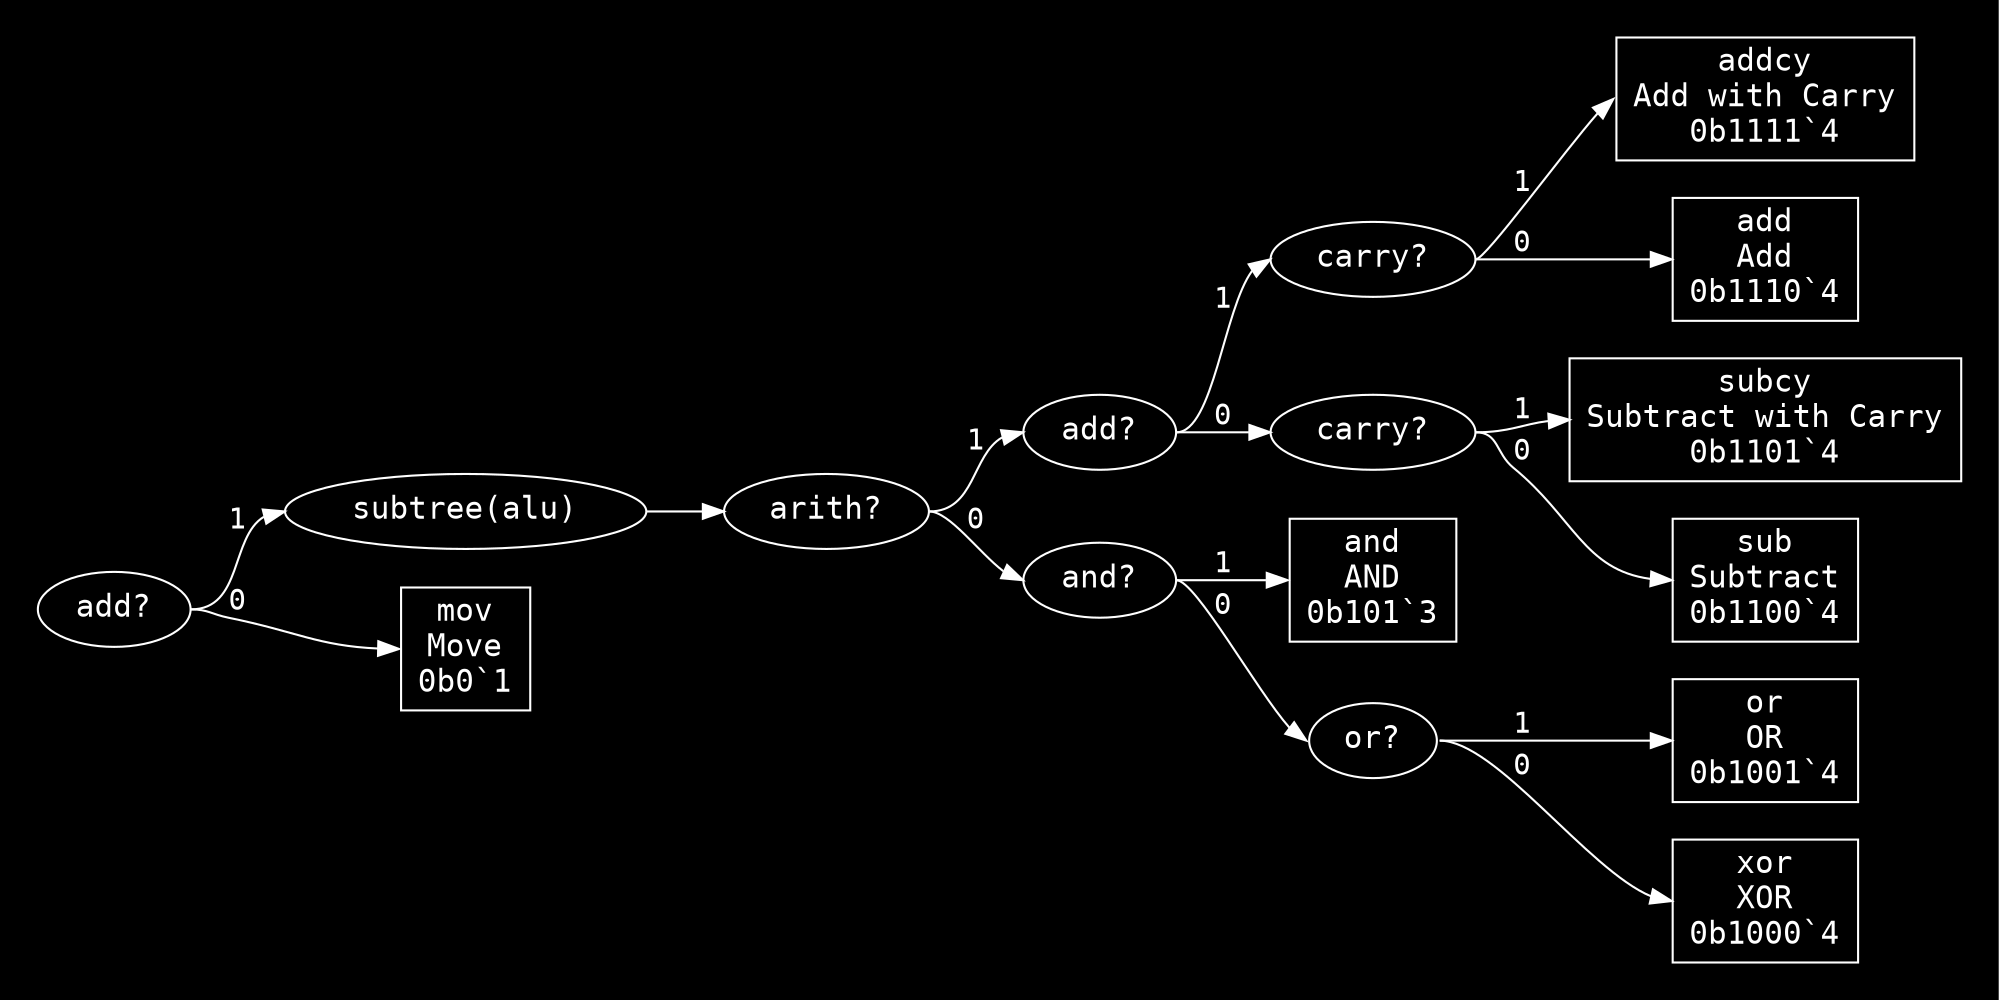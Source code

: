 digraph "Format rr(1)" {
  graph [dpi = 100, bgcolor="#111", fontcolor="white", rankdir=LR, pad="0.25"];
  node [fontname = "Courier", fontsize="15pt", color="white", fontcolor="white"];
  edge [fontname = "Courier", color="white", fontcolor="white"];
  "add_11972669" [label = "add?", shape = ellipse];
  "add_11972669":e -> "alu_3557152":w [label = "1"];
  "add_11972669":e -> "mov_8131765":w [label = "0"];
  "alu_3557152" [label = "subtree(alu)", shape = ellipse];
  "alu_3557152":e -> "arith_5163191":w;
  "arith_5163191" [label = "arith?", shape = ellipse];
  "arith_5163191":e -> "add_14925082":w [label = "1"];
  "arith_5163191":e -> "and_12585412":w [label = "0"];
  "add_14925082" [label = "add?", shape = ellipse];
  "add_14925082":e -> "carry_14418308":w [label = "1"];
  "add_14925082":e -> "carry_5674031":w [label = "0"];
  "carry_14418308" [label = "carry?", shape = ellipse];
  "carry_14418308":e -> "addcy_9991314":w [label = "1"];
  "carry_14418308":e -> "add_13179919":w [label = "0"];
  "addcy_9991314" [label = "addcy\nAdd with Carry\n0b1111`4", shape = rectangle];
  "add_13179919" [label = "add\nAdd\n0b1110`4", shape = rectangle];
  "carry_5674031" [label = "carry?", shape = ellipse];
  "carry_5674031":e -> "subcy_4746204":w [label = "1"];
  "carry_5674031":e -> "sub_2133549":w [label = "0"];
  "subcy_4746204" [label = "subcy\nSubtract with Carry\n0b1101`4", shape = rectangle];
  "sub_2133549" [label = "sub\nSubtract\n0b1100`4", shape = rectangle];
  "and_12585412" [label = "and?", shape = ellipse];
  "and_12585412":e -> "and_14333479":w [label = "1"];
  "and_12585412":e -> "or_4344319":w [label = "0"];
  "and_14333479" [label = "and\nAND\n0b101`3", shape = rectangle];
  "or_4344319" [label = "or?", shape = ellipse];
  "or_4344319":e -> "or_13437499":w [label = "1"];
  "or_4344319":e -> "xor_16442135":w [label = "0"];
  "or_13437499" [label = "or\nOR\n0b1001`4", shape = rectangle];
  "xor_16442135" [label = "xor\nXOR\n0b1000`4", shape = rectangle];
  "mov_8131765" [label = "mov\nMove\n0b0`1", shape = rectangle];
}
